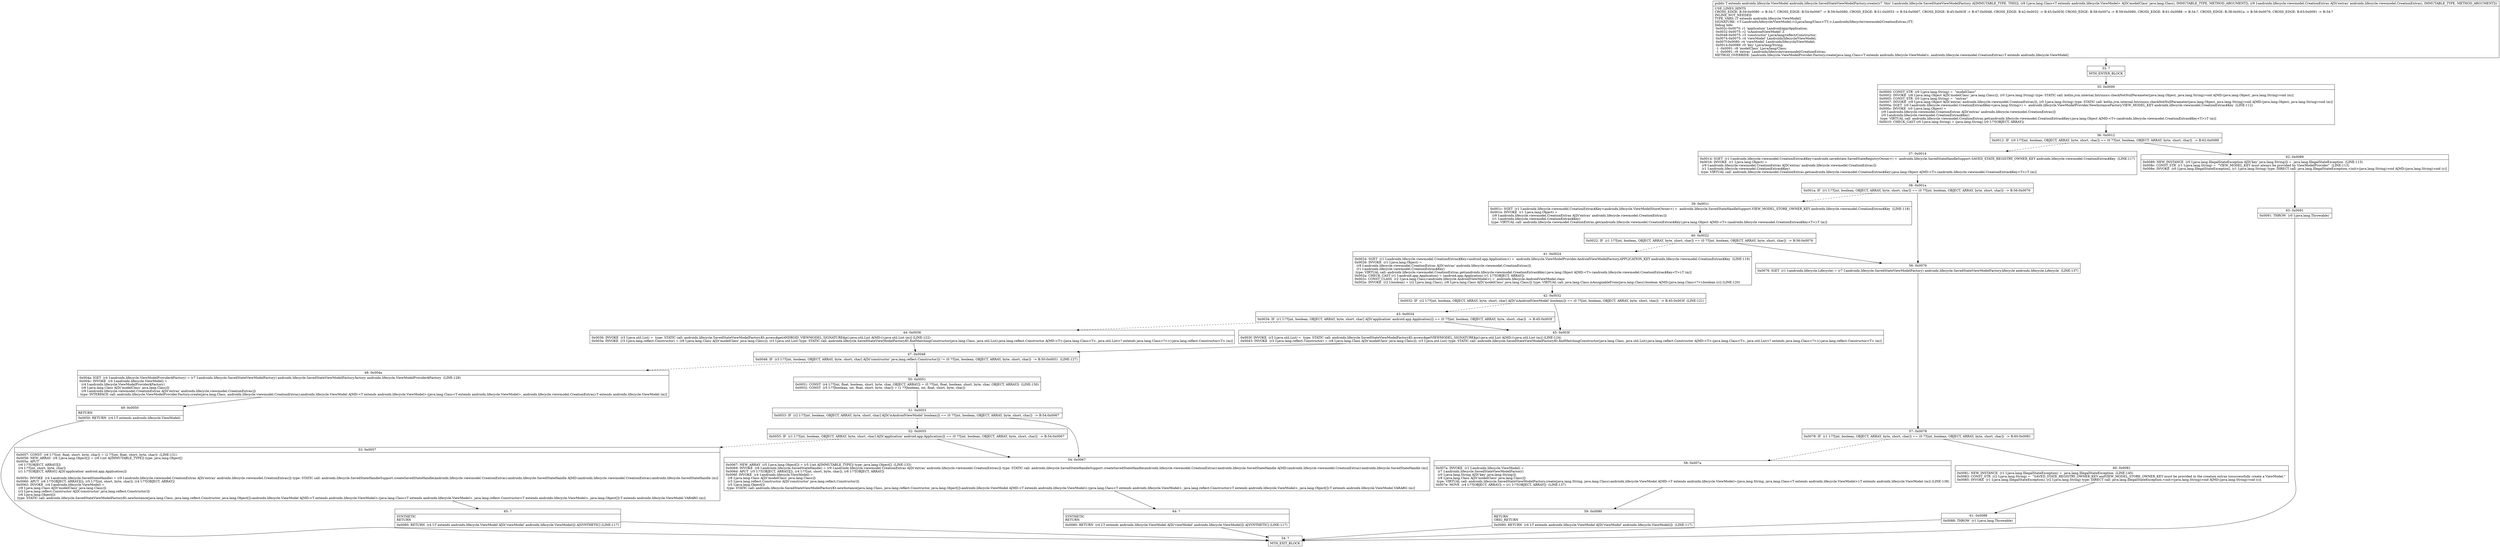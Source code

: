 digraph "CFG forandroidx.lifecycle.SavedStateViewModelFactory.create(Ljava\/lang\/Class;Landroidx\/lifecycle\/viewmodel\/CreationExtras;)Landroidx\/lifecycle\/ViewModel;" {
Node_33 [shape=record,label="{33\:\ ?|MTH_ENTER_BLOCK\l}"];
Node_35 [shape=record,label="{35\:\ 0x0000|0x0000: CONST_STR  (r0 I:java.lang.String) =  \"modelClass\" \l0x0002: INVOKE  (r8 I:java.lang.Object A[D('modelClass' java.lang.Class)]), (r0 I:java.lang.String) type: STATIC call: kotlin.jvm.internal.Intrinsics.checkNotNullParameter(java.lang.Object, java.lang.String):void A[MD:(java.lang.Object, java.lang.String):void (m)]\l0x0005: CONST_STR  (r0 I:java.lang.String) =  \"extras\" \l0x0007: INVOKE  (r9 I:java.lang.Object A[D('extras' androidx.lifecycle.viewmodel.CreationExtras)]), (r0 I:java.lang.String) type: STATIC call: kotlin.jvm.internal.Intrinsics.checkNotNullParameter(java.lang.Object, java.lang.String):void A[MD:(java.lang.Object, java.lang.String):void (m)]\l0x000a: SGET  (r0 I:androidx.lifecycle.viewmodel.CreationExtras$Key\<java.lang.String\>) =  androidx.lifecycle.ViewModelProvider.NewInstanceFactory.VIEW_MODEL_KEY androidx.lifecycle.viewmodel.CreationExtras$Key  (LINE:112)\l0x000c: INVOKE  (r0 I:java.lang.Object) = \l  (r9 I:androidx.lifecycle.viewmodel.CreationExtras A[D('extras' androidx.lifecycle.viewmodel.CreationExtras)])\l  (r0 I:androidx.lifecycle.viewmodel.CreationExtras$Key)\l type: VIRTUAL call: androidx.lifecycle.viewmodel.CreationExtras.get(androidx.lifecycle.viewmodel.CreationExtras$Key):java.lang.Object A[MD:\<T\>:(androidx.lifecycle.viewmodel.CreationExtras$Key\<T\>):T (m)]\l0x0010: CHECK_CAST (r0 I:java.lang.String) = (java.lang.String) (r0 I:??[OBJECT, ARRAY]) \l}"];
Node_36 [shape=record,label="{36\:\ 0x0012|0x0012: IF  (r0 I:??[int, boolean, OBJECT, ARRAY, byte, short, char]) == (0 ??[int, boolean, OBJECT, ARRAY, byte, short, char])  \-\> B:62:0x0089 \l}"];
Node_37 [shape=record,label="{37\:\ 0x0014|0x0014: SGET  (r1 I:androidx.lifecycle.viewmodel.CreationExtras$Key\<androidx.savedstate.SavedStateRegistryOwner\>) =  androidx.lifecycle.SavedStateHandleSupport.SAVED_STATE_REGISTRY_OWNER_KEY androidx.lifecycle.viewmodel.CreationExtras$Key  (LINE:117)\l0x0016: INVOKE  (r1 I:java.lang.Object) = \l  (r9 I:androidx.lifecycle.viewmodel.CreationExtras A[D('extras' androidx.lifecycle.viewmodel.CreationExtras)])\l  (r1 I:androidx.lifecycle.viewmodel.CreationExtras$Key)\l type: VIRTUAL call: androidx.lifecycle.viewmodel.CreationExtras.get(androidx.lifecycle.viewmodel.CreationExtras$Key):java.lang.Object A[MD:\<T\>:(androidx.lifecycle.viewmodel.CreationExtras$Key\<T\>):T (m)]\l}"];
Node_38 [shape=record,label="{38\:\ 0x001a|0x001a: IF  (r1 I:??[int, boolean, OBJECT, ARRAY, byte, short, char]) == (0 ??[int, boolean, OBJECT, ARRAY, byte, short, char])  \-\> B:56:0x0076 \l}"];
Node_39 [shape=record,label="{39\:\ 0x001c|0x001c: SGET  (r1 I:androidx.lifecycle.viewmodel.CreationExtras$Key\<androidx.lifecycle.ViewModelStoreOwner\>) =  androidx.lifecycle.SavedStateHandleSupport.VIEW_MODEL_STORE_OWNER_KEY androidx.lifecycle.viewmodel.CreationExtras$Key  (LINE:118)\l0x001e: INVOKE  (r1 I:java.lang.Object) = \l  (r9 I:androidx.lifecycle.viewmodel.CreationExtras A[D('extras' androidx.lifecycle.viewmodel.CreationExtras)])\l  (r1 I:androidx.lifecycle.viewmodel.CreationExtras$Key)\l type: VIRTUAL call: androidx.lifecycle.viewmodel.CreationExtras.get(androidx.lifecycle.viewmodel.CreationExtras$Key):java.lang.Object A[MD:\<T\>:(androidx.lifecycle.viewmodel.CreationExtras$Key\<T\>):T (m)]\l}"];
Node_40 [shape=record,label="{40\:\ 0x0022|0x0022: IF  (r1 I:??[int, boolean, OBJECT, ARRAY, byte, short, char]) == (0 ??[int, boolean, OBJECT, ARRAY, byte, short, char])  \-\> B:56:0x0076 \l}"];
Node_41 [shape=record,label="{41\:\ 0x0024|0x0024: SGET  (r1 I:androidx.lifecycle.viewmodel.CreationExtras$Key\<android.app.Application\>) =  androidx.lifecycle.ViewModelProvider.AndroidViewModelFactory.APPLICATION_KEY androidx.lifecycle.viewmodel.CreationExtras$Key  (LINE:119)\l0x0026: INVOKE  (r1 I:java.lang.Object) = \l  (r9 I:androidx.lifecycle.viewmodel.CreationExtras A[D('extras' androidx.lifecycle.viewmodel.CreationExtras)])\l  (r1 I:androidx.lifecycle.viewmodel.CreationExtras$Key)\l type: VIRTUAL call: androidx.lifecycle.viewmodel.CreationExtras.get(androidx.lifecycle.viewmodel.CreationExtras$Key):java.lang.Object A[MD:\<T\>:(androidx.lifecycle.viewmodel.CreationExtras$Key\<T\>):T (m)]\l0x002a: CHECK_CAST (r1 I:android.app.Application) = (android.app.Application) (r1 I:??[OBJECT, ARRAY]) \l0x002c: CONST_CLASS  (r2 I:java.lang.Class\<androidx.lifecycle.AndroidViewModel\>) =  androidx.lifecycle.AndroidViewModel.class \l0x002e: INVOKE  (r2 I:boolean) = (r2 I:java.lang.Class), (r8 I:java.lang.Class A[D('modelClass' java.lang.Class)]) type: VIRTUAL call: java.lang.Class.isAssignableFrom(java.lang.Class):boolean A[MD:(java.lang.Class\<?\>):boolean (c)] (LINE:120)\l}"];
Node_42 [shape=record,label="{42\:\ 0x0032|0x0032: IF  (r2 I:??[int, boolean, OBJECT, ARRAY, byte, short, char] A[D('isAndroidViewModel' boolean)]) == (0 ??[int, boolean, OBJECT, ARRAY, byte, short, char])  \-\> B:45:0x003f  (LINE:121)\l}"];
Node_43 [shape=record,label="{43\:\ 0x0034|0x0034: IF  (r1 I:??[int, boolean, OBJECT, ARRAY, byte, short, char] A[D('application' android.app.Application)]) == (0 ??[int, boolean, OBJECT, ARRAY, byte, short, char])  \-\> B:45:0x003f \l}"];
Node_44 [shape=record,label="{44\:\ 0x0036|0x0036: INVOKE  (r3 I:java.util.List) =  type: STATIC call: androidx.lifecycle.SavedStateViewModelFactoryKt.access$getANDROID_VIEWMODEL_SIGNATURE$p():java.util.List A[MD:():java.util.List (m)] (LINE:122)\l0x003a: INVOKE  (r3 I:java.lang.reflect.Constructor) = (r8 I:java.lang.Class A[D('modelClass' java.lang.Class)]), (r3 I:java.util.List) type: STATIC call: androidx.lifecycle.SavedStateViewModelFactoryKt.findMatchingConstructor(java.lang.Class, java.util.List):java.lang.reflect.Constructor A[MD:\<T\>:(java.lang.Class\<T\>, java.util.List\<? extends java.lang.Class\<?\>\>):java.lang.reflect.Constructor\<T\> (m)]\l}"];
Node_47 [shape=record,label="{47\:\ 0x0048|0x0048: IF  (r3 I:??[int, boolean, OBJECT, ARRAY, byte, short, char] A[D('constructor' java.lang.reflect.Constructor)]) != (0 ??[int, boolean, OBJECT, ARRAY, byte, short, char])  \-\> B:50:0x0051  (LINE:127)\l}"];
Node_48 [shape=record,label="{48\:\ 0x004a|0x004a: IGET  (r4 I:androidx.lifecycle.ViewModelProvider$Factory) = (r7 I:androidx.lifecycle.SavedStateViewModelFactory) androidx.lifecycle.SavedStateViewModelFactory.factory androidx.lifecycle.ViewModelProvider$Factory  (LINE:128)\l0x004c: INVOKE  (r4 I:androidx.lifecycle.ViewModel) = \l  (r4 I:androidx.lifecycle.ViewModelProvider$Factory)\l  (r8 I:java.lang.Class A[D('modelClass' java.lang.Class)])\l  (r9 I:androidx.lifecycle.viewmodel.CreationExtras A[D('extras' androidx.lifecycle.viewmodel.CreationExtras)])\l type: INTERFACE call: androidx.lifecycle.ViewModelProvider.Factory.create(java.lang.Class, androidx.lifecycle.viewmodel.CreationExtras):androidx.lifecycle.ViewModel A[MD:\<T extends androidx.lifecycle.ViewModel\>:(java.lang.Class\<T extends androidx.lifecycle.ViewModel\>, androidx.lifecycle.viewmodel.CreationExtras):T extends androidx.lifecycle.ViewModel (m)]\l}"];
Node_49 [shape=record,label="{49\:\ 0x0050|RETURN\l|0x0050: RETURN  (r4 I:T extends androidx.lifecycle.ViewModel) \l}"];
Node_34 [shape=record,label="{34\:\ ?|MTH_EXIT_BLOCK\l}"];
Node_50 [shape=record,label="{50\:\ 0x0051|0x0051: CONST  (r4 I:??[int, float, boolean, short, byte, char, OBJECT, ARRAY]) = (0 ??[int, float, boolean, short, byte, char, OBJECT, ARRAY])  (LINE:130)\l0x0052: CONST  (r5 I:??[boolean, int, float, short, byte, char]) = (1 ??[boolean, int, float, short, byte, char]) \l}"];
Node_51 [shape=record,label="{51\:\ 0x0053|0x0053: IF  (r2 I:??[int, boolean, OBJECT, ARRAY, byte, short, char] A[D('isAndroidViewModel' boolean)]) == (0 ??[int, boolean, OBJECT, ARRAY, byte, short, char])  \-\> B:54:0x0067 \l}"];
Node_52 [shape=record,label="{52\:\ 0x0055|0x0055: IF  (r1 I:??[int, boolean, OBJECT, ARRAY, byte, short, char] A[D('application' android.app.Application)]) == (0 ??[int, boolean, OBJECT, ARRAY, byte, short, char])  \-\> B:54:0x0067 \l}"];
Node_53 [shape=record,label="{53\:\ 0x0057|0x0057: CONST  (r6 I:??[int, float, short, byte, char]) = (2 ??[int, float, short, byte, char])  (LINE:131)\l0x0058: NEW_ARRAY  (r6 I:java.lang.Object[]) = (r6 I:int A[IMMUTABLE_TYPE]) type: java.lang.Object[] \l0x005a: APUT  \l  (r6 I:??[OBJECT, ARRAY][])\l  (r4 I:??[int, short, byte, char])\l  (r1 I:??[OBJECT, ARRAY] A[D('application' android.app.Application)])\l \l0x005c: INVOKE  (r4 I:androidx.lifecycle.SavedStateHandle) = (r9 I:androidx.lifecycle.viewmodel.CreationExtras A[D('extras' androidx.lifecycle.viewmodel.CreationExtras)]) type: STATIC call: androidx.lifecycle.SavedStateHandleSupport.createSavedStateHandle(androidx.lifecycle.viewmodel.CreationExtras):androidx.lifecycle.SavedStateHandle A[MD:(androidx.lifecycle.viewmodel.CreationExtras):androidx.lifecycle.SavedStateHandle (m)]\l0x0060: APUT  (r6 I:??[OBJECT, ARRAY][]), (r5 I:??[int, short, byte, char]), (r4 I:??[OBJECT, ARRAY]) \l0x0062: INVOKE  (r4 I:androidx.lifecycle.ViewModel) = \l  (r8 I:java.lang.Class A[D('modelClass' java.lang.Class)])\l  (r3 I:java.lang.reflect.Constructor A[D('constructor' java.lang.reflect.Constructor)])\l  (r6 I:java.lang.Object[])\l type: STATIC call: androidx.lifecycle.SavedStateViewModelFactoryKt.newInstance(java.lang.Class, java.lang.reflect.Constructor, java.lang.Object[]):androidx.lifecycle.ViewModel A[MD:\<T extends androidx.lifecycle.ViewModel\>:(java.lang.Class\<T extends androidx.lifecycle.ViewModel\>, java.lang.reflect.Constructor\<T extends androidx.lifecycle.ViewModel\>, java.lang.Object[]):T extends androidx.lifecycle.ViewModel VARARG (m)]\l}"];
Node_65 [shape=record,label="{65\:\ ?|SYNTHETIC\lRETURN\l|0x0080: RETURN  (r4 I:T extends androidx.lifecycle.ViewModel A[D('viewModel' androidx.lifecycle.ViewModel)]) A[SYNTHETIC] (LINE:117)\l}"];
Node_54 [shape=record,label="{54\:\ 0x0067|0x0067: NEW_ARRAY  (r5 I:java.lang.Object[]) = (r5 I:int A[IMMUTABLE_TYPE]) type: java.lang.Object[]  (LINE:133)\l0x0069: INVOKE  (r6 I:androidx.lifecycle.SavedStateHandle) = (r9 I:androidx.lifecycle.viewmodel.CreationExtras A[D('extras' androidx.lifecycle.viewmodel.CreationExtras)]) type: STATIC call: androidx.lifecycle.SavedStateHandleSupport.createSavedStateHandle(androidx.lifecycle.viewmodel.CreationExtras):androidx.lifecycle.SavedStateHandle A[MD:(androidx.lifecycle.viewmodel.CreationExtras):androidx.lifecycle.SavedStateHandle (m)]\l0x006d: APUT  (r5 I:??[OBJECT, ARRAY][]), (r4 I:??[int, short, byte, char]), (r6 I:??[OBJECT, ARRAY]) \l0x006f: INVOKE  (r4 I:androidx.lifecycle.ViewModel) = \l  (r8 I:java.lang.Class A[D('modelClass' java.lang.Class)])\l  (r3 I:java.lang.reflect.Constructor A[D('constructor' java.lang.reflect.Constructor)])\l  (r5 I:java.lang.Object[])\l type: STATIC call: androidx.lifecycle.SavedStateViewModelFactoryKt.newInstance(java.lang.Class, java.lang.reflect.Constructor, java.lang.Object[]):androidx.lifecycle.ViewModel A[MD:\<T extends androidx.lifecycle.ViewModel\>:(java.lang.Class\<T extends androidx.lifecycle.ViewModel\>, java.lang.reflect.Constructor\<T extends androidx.lifecycle.ViewModel\>, java.lang.Object[]):T extends androidx.lifecycle.ViewModel VARARG (m)]\l}"];
Node_64 [shape=record,label="{64\:\ ?|SYNTHETIC\lRETURN\l|0x0080: RETURN  (r4 I:T extends androidx.lifecycle.ViewModel A[D('viewModel' androidx.lifecycle.ViewModel)]) A[SYNTHETIC] (LINE:117)\l}"];
Node_45 [shape=record,label="{45\:\ 0x003f|0x003f: INVOKE  (r3 I:java.util.List) =  type: STATIC call: androidx.lifecycle.SavedStateViewModelFactoryKt.access$getVIEWMODEL_SIGNATURE$p():java.util.List A[MD:():java.util.List (m)] (LINE:124)\l0x0043: INVOKE  (r3 I:java.lang.reflect.Constructor) = (r8 I:java.lang.Class A[D('modelClass' java.lang.Class)]), (r3 I:java.util.List) type: STATIC call: androidx.lifecycle.SavedStateViewModelFactoryKt.findMatchingConstructor(java.lang.Class, java.util.List):java.lang.reflect.Constructor A[MD:\<T\>:(java.lang.Class\<T\>, java.util.List\<? extends java.lang.Class\<?\>\>):java.lang.reflect.Constructor\<T\> (m)]\l}"];
Node_56 [shape=record,label="{56\:\ 0x0076|0x0076: IGET  (r1 I:androidx.lifecycle.Lifecycle) = (r7 I:androidx.lifecycle.SavedStateViewModelFactory) androidx.lifecycle.SavedStateViewModelFactory.lifecycle androidx.lifecycle.Lifecycle  (LINE:137)\l}"];
Node_57 [shape=record,label="{57\:\ 0x0078|0x0078: IF  (r1 I:??[int, boolean, OBJECT, ARRAY, byte, short, char]) == (0 ??[int, boolean, OBJECT, ARRAY, byte, short, char])  \-\> B:60:0x0081 \l}"];
Node_58 [shape=record,label="{58\:\ 0x007a|0x007a: INVOKE  (r1 I:androidx.lifecycle.ViewModel) = \l  (r7 I:androidx.lifecycle.SavedStateViewModelFactory)\l  (r0 I:java.lang.String A[D('key' java.lang.String)])\l  (r8 I:java.lang.Class A[D('modelClass' java.lang.Class)])\l type: VIRTUAL call: androidx.lifecycle.SavedStateViewModelFactory.create(java.lang.String, java.lang.Class):androidx.lifecycle.ViewModel A[MD:\<T extends androidx.lifecycle.ViewModel\>:(java.lang.String, java.lang.Class\<T extends androidx.lifecycle.ViewModel\>):T extends androidx.lifecycle.ViewModel (m)] (LINE:138)\l0x007e: MOVE  (r4 I:??[OBJECT, ARRAY]) = (r1 I:??[OBJECT, ARRAY])  (LINE:137)\l}"];
Node_59 [shape=record,label="{59\:\ 0x0080|RETURN\lORIG_RETURN\l|0x0080: RETURN  (r4 I:T extends androidx.lifecycle.ViewModel A[D('viewModel' androidx.lifecycle.ViewModel)])  (LINE:117)\l}"];
Node_60 [shape=record,label="{60\:\ 0x0081|0x0081: NEW_INSTANCE  (r1 I:java.lang.IllegalStateException) =  java.lang.IllegalStateException  (LINE:140)\l0x0083: CONST_STR  (r2 I:java.lang.String) =  \"SAVED_STATE_REGISTRY_OWNER_KEY andVIEW_MODEL_STORE_OWNER_KEY must be provided in the creation extras tosuccessfully create a ViewModel.\" \l0x0085: INVOKE  (r1 I:java.lang.IllegalStateException), (r2 I:java.lang.String) type: DIRECT call: java.lang.IllegalStateException.\<init\>(java.lang.String):void A[MD:(java.lang.String):void (c)]\l}"];
Node_61 [shape=record,label="{61\:\ 0x0088|0x0088: THROW  (r1 I:java.lang.Throwable) \l}"];
Node_62 [shape=record,label="{62\:\ 0x0089|0x0089: NEW_INSTANCE  (r0 I:java.lang.IllegalStateException A[D('key' java.lang.String)]) =  java.lang.IllegalStateException  (LINE:113)\l0x008c: CONST_STR  (r1 I:java.lang.String) =  \"VIEW_MODEL_KEY must always be provided by ViewModelProvider\"  (LINE:113)\l0x008e: INVOKE  (r0 I:java.lang.IllegalStateException), (r1 I:java.lang.String) type: DIRECT call: java.lang.IllegalStateException.\<init\>(java.lang.String):void A[MD:(java.lang.String):void (c)]\l}"];
Node_63 [shape=record,label="{63\:\ 0x0091|0x0091: THROW  (r0 I:java.lang.Throwable) \l}"];
MethodNode[shape=record,label="{public T extends androidx.lifecycle.ViewModel androidx.lifecycle.SavedStateViewModelFactory.create((r7 'this' I:androidx.lifecycle.SavedStateViewModelFactory A[IMMUTABLE_TYPE, THIS]), (r8 I:java.lang.Class\<T extends androidx.lifecycle.ViewModel\> A[D('modelClass' java.lang.Class), IMMUTABLE_TYPE, METHOD_ARGUMENT]), (r9 I:androidx.lifecycle.viewmodel.CreationExtras A[D('extras' androidx.lifecycle.viewmodel.CreationExtras), IMMUTABLE_TYPE, METHOD_ARGUMENT]))  | USE_LINES_HINTS\lCROSS_EDGE: B:59:0x0080 \-\> B:34:?, CROSS_EDGE: B:54:0x0067 \-\> B:59:0x0080, CROSS_EDGE: B:51:0x0053 \-\> B:54:0x0067, CROSS_EDGE: B:45:0x003f \-\> B:47:0x0048, CROSS_EDGE: B:42:0x0032 \-\> B:45:0x003f, CROSS_EDGE: B:58:0x007a \-\> B:59:0x0080, CROSS_EDGE: B:61:0x0088 \-\> B:34:?, CROSS_EDGE: B:38:0x001a \-\> B:56:0x0076, CROSS_EDGE: B:63:0x0091 \-\> B:34:?\lINLINE_NOT_NEEDED\lTYPE_VARS: [T extends androidx.lifecycle.ViewModel]\lSIGNATURE: \<T:Landroidx\/lifecycle\/ViewModel;\>(Ljava\/lang\/Class\<TT;\>;Landroidx\/lifecycle\/viewmodel\/CreationExtras;)TT;\lDebug Info:\l  0x002c\-0x0075: r1 'application' Landroid\/app\/Application;\l  0x0032\-0x0075: r2 'isAndroidViewModel' Z\l  0x0048\-0x0075: r3 'constructor' Ljava\/lang\/reflect\/Constructor;\l  0x0074\-0x0075: r4 'viewModel' Landroidx\/lifecycle\/ViewModel;\l  0x007f\-0x0080: r4 'viewModel' Landroidx\/lifecycle\/ViewModel;\l  0x0014\-0x0089: r0 'key' Ljava\/lang\/String;\l  \-1 \-0x0091: r8 'modelClass' Ljava\/lang\/Class;\l  \-1 \-0x0091: r9 'extras' Landroidx\/lifecycle\/viewmodel\/CreationExtras;\lMETHOD_OVERRIDE: [androidx.lifecycle.ViewModelProvider.Factory.create(java.lang.Class\<T extends androidx.lifecycle.ViewModel\>, androidx.lifecycle.viewmodel.CreationExtras):T extends androidx.lifecycle.ViewModel]\l}"];
MethodNode -> Node_33;Node_33 -> Node_35;
Node_35 -> Node_36;
Node_36 -> Node_37[style=dashed];
Node_36 -> Node_62;
Node_37 -> Node_38;
Node_38 -> Node_39[style=dashed];
Node_38 -> Node_56;
Node_39 -> Node_40;
Node_40 -> Node_41[style=dashed];
Node_40 -> Node_56;
Node_41 -> Node_42;
Node_42 -> Node_43[style=dashed];
Node_42 -> Node_45;
Node_43 -> Node_44[style=dashed];
Node_43 -> Node_45;
Node_44 -> Node_47;
Node_47 -> Node_48[style=dashed];
Node_47 -> Node_50;
Node_48 -> Node_49;
Node_49 -> Node_34;
Node_50 -> Node_51;
Node_51 -> Node_52[style=dashed];
Node_51 -> Node_54;
Node_52 -> Node_53[style=dashed];
Node_52 -> Node_54;
Node_53 -> Node_65;
Node_65 -> Node_34;
Node_54 -> Node_64;
Node_64 -> Node_34;
Node_45 -> Node_47;
Node_56 -> Node_57;
Node_57 -> Node_58[style=dashed];
Node_57 -> Node_60;
Node_58 -> Node_59;
Node_59 -> Node_34;
Node_60 -> Node_61;
Node_61 -> Node_34;
Node_62 -> Node_63;
Node_63 -> Node_34;
}

